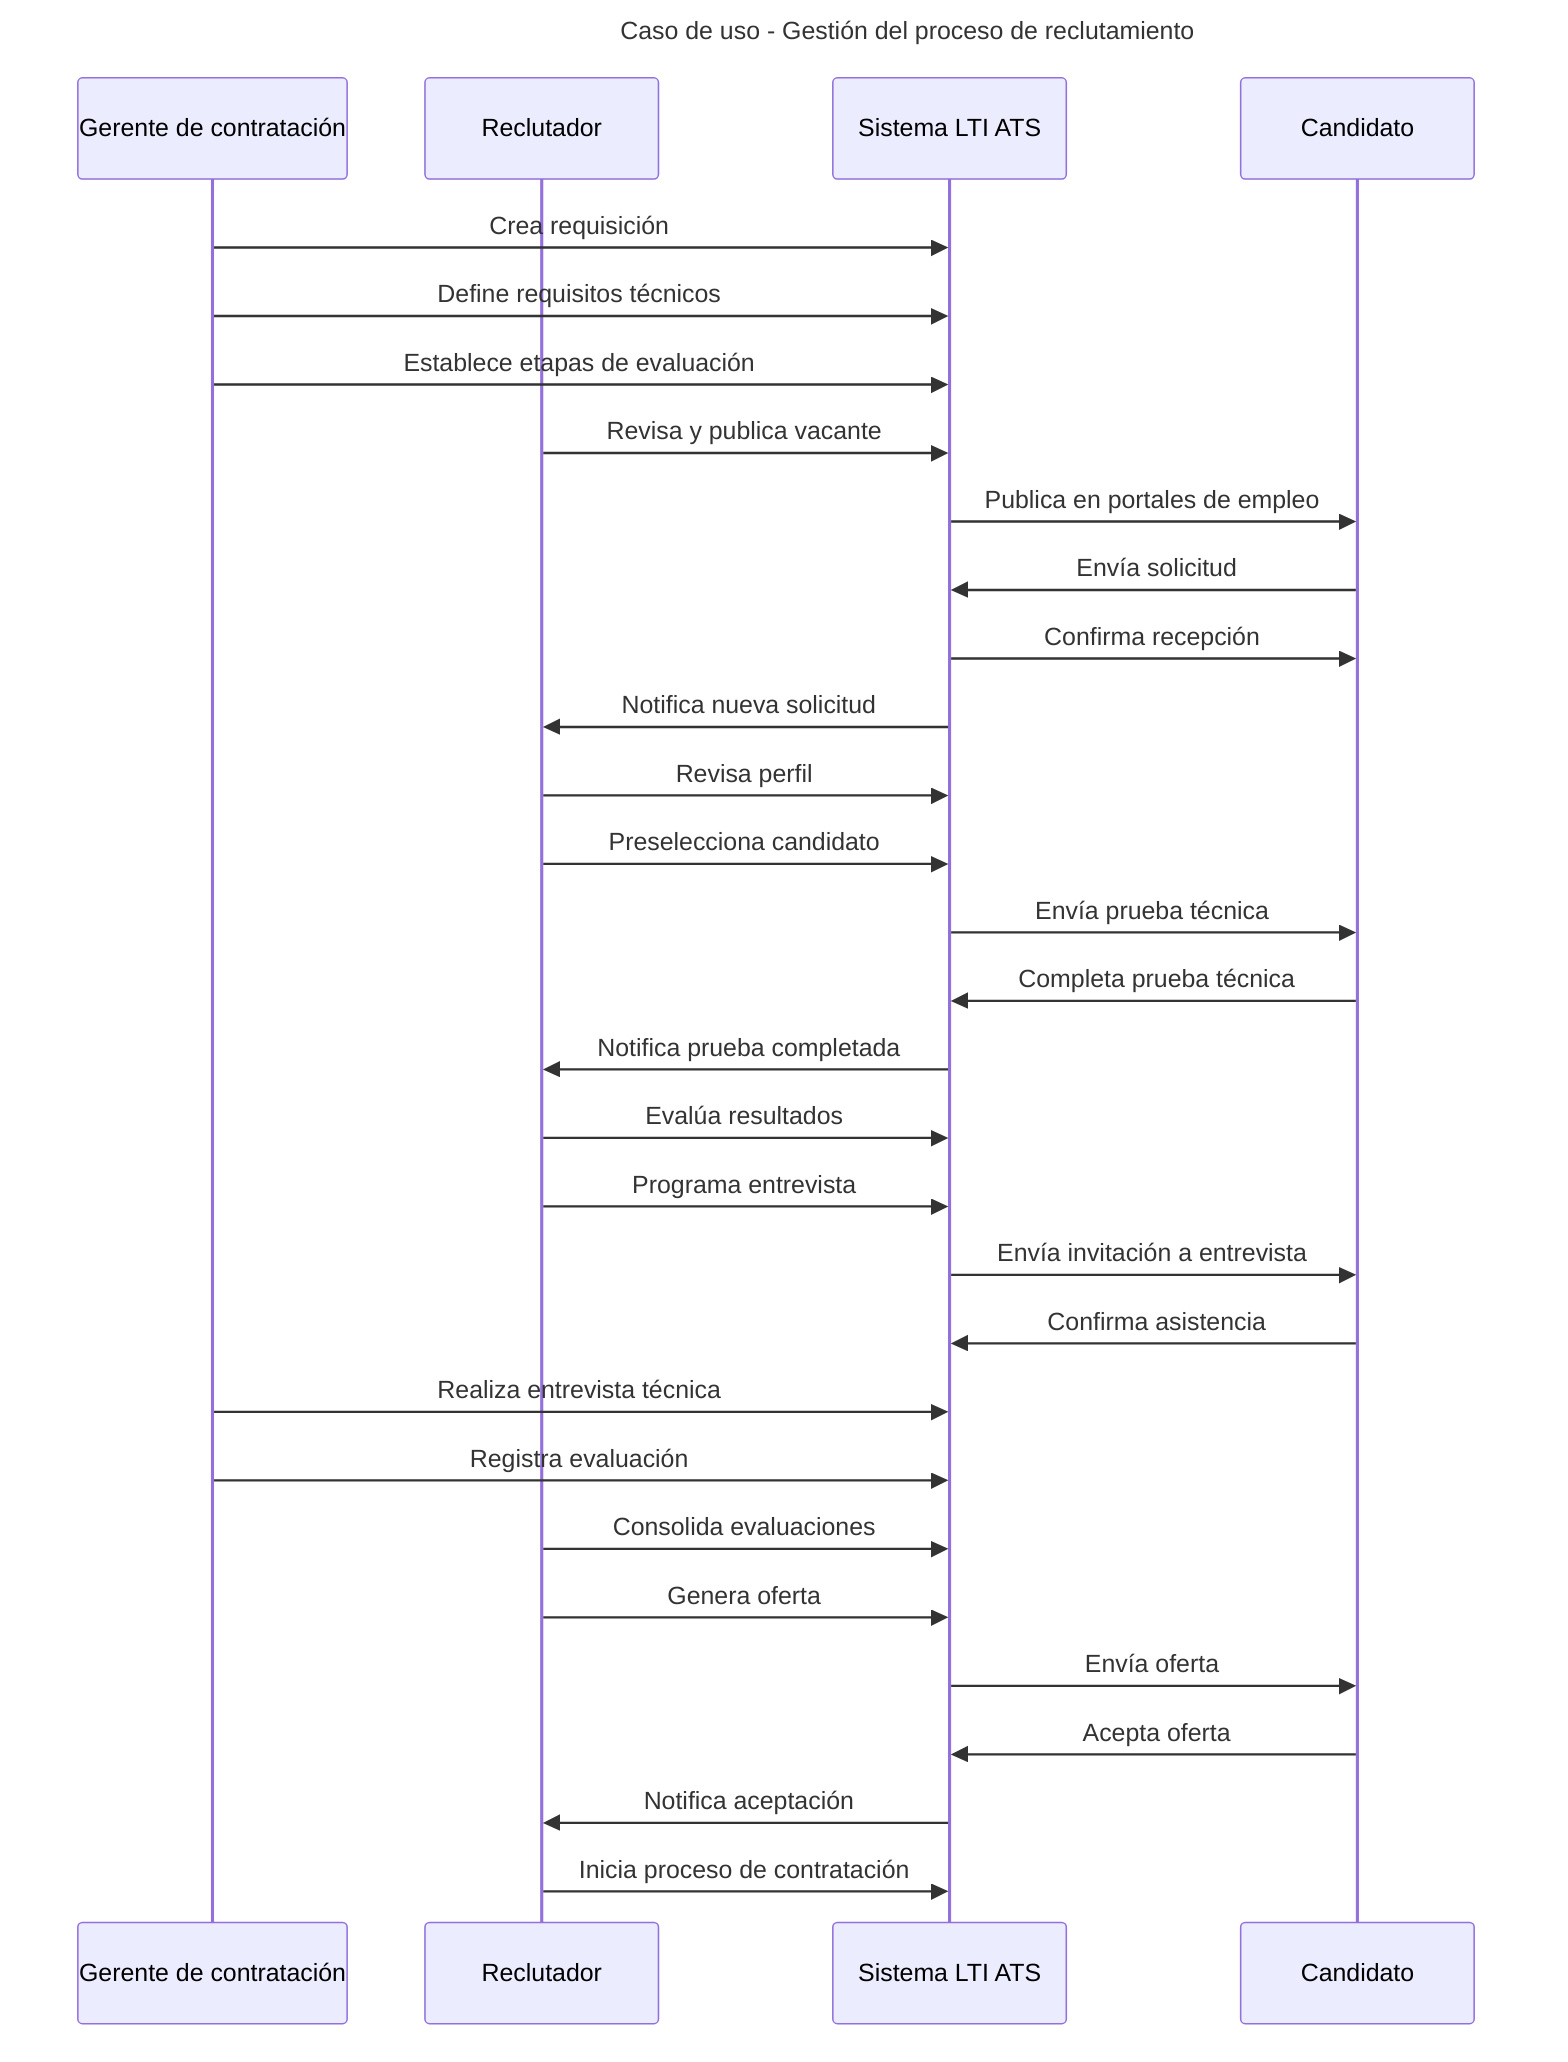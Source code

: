 ---
title: Caso de uso - Gestión del proceso de reclutamiento
---
sequenceDiagram
    participant G as Gerente de contratación
    participant R as Reclutador
    participant S as Sistema LTI ATS
    participant C as Candidato
    
    G->>S: Crea requisición
    G->>S: Define requisitos técnicos
    G->>S: Establece etapas de evaluación
    R->>S: Revisa y publica vacante
    S->>C: Publica en portales de empleo
    C->>S: Envía solicitud
    S->>C: Confirma recepción
    S->>R: Notifica nueva solicitud
    R->>S: Revisa perfil
    R->>S: Preselecciona candidato
    S->>C: Envía prueba técnica
    C->>S: Completa prueba técnica
    S->>R: Notifica prueba completada
    R->>S: Evalúa resultados
    R->>S: Programa entrevista
    S->>C: Envía invitación a entrevista
    C->>S: Confirma asistencia
    G->>S: Realiza entrevista técnica
    G->>S: Registra evaluación
    R->>S: Consolida evaluaciones
    R->>S: Genera oferta
    S->>C: Envía oferta
    C->>S: Acepta oferta
    S->>R: Notifica aceptación
    R->>S: Inicia proceso de contratación